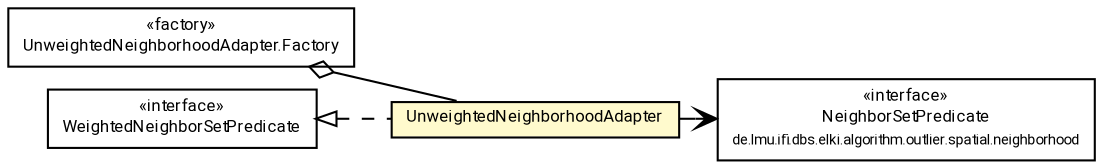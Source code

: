 #!/usr/local/bin/dot
#
# Class diagram 
# Generated by UMLGraph version R5_7_2-60-g0e99a6 (http://www.spinellis.gr/umlgraph/)
#

digraph G {
	graph [fontnames="svg"]
	edge [fontname="Roboto",fontsize=7,labelfontname="Roboto",labelfontsize=7,color="black"];
	node [fontname="Roboto",fontcolor="black",fontsize=8,shape=plaintext,margin=0,width=0,height=0];
	nodesep=0.15;
	ranksep=0.25;
	rankdir=LR;
	// de.lmu.ifi.dbs.elki.algorithm.outlier.spatial.neighborhood.NeighborSetPredicate
	c10588445 [label=<<table title="de.lmu.ifi.dbs.elki.algorithm.outlier.spatial.neighborhood.NeighborSetPredicate" border="0" cellborder="1" cellspacing="0" cellpadding="2" href="../NeighborSetPredicate.html" target="_parent">
		<tr><td><table border="0" cellspacing="0" cellpadding="1">
		<tr><td align="center" balign="center"> &#171;interface&#187; </td></tr>
		<tr><td align="center" balign="center"> <font face="Roboto">NeighborSetPredicate</font> </td></tr>
		<tr><td align="center" balign="center"> <font face="Roboto" point-size="7.0">de.lmu.ifi.dbs.elki.algorithm.outlier.spatial.neighborhood</font> </td></tr>
		</table></td></tr>
		</table>>, URL="../NeighborSetPredicate.html"];
	// de.lmu.ifi.dbs.elki.algorithm.outlier.spatial.neighborhood.weighted.UnweightedNeighborhoodAdapter
	c10588453 [label=<<table title="de.lmu.ifi.dbs.elki.algorithm.outlier.spatial.neighborhood.weighted.UnweightedNeighborhoodAdapter" border="0" cellborder="1" cellspacing="0" cellpadding="2" bgcolor="lemonChiffon" href="UnweightedNeighborhoodAdapter.html" target="_parent">
		<tr><td><table border="0" cellspacing="0" cellpadding="1">
		<tr><td align="center" balign="center"> <font face="Roboto">UnweightedNeighborhoodAdapter</font> </td></tr>
		</table></td></tr>
		</table>>, URL="UnweightedNeighborhoodAdapter.html"];
	// de.lmu.ifi.dbs.elki.algorithm.outlier.spatial.neighborhood.weighted.UnweightedNeighborhoodAdapter.Factory<O>
	c10588454 [label=<<table title="de.lmu.ifi.dbs.elki.algorithm.outlier.spatial.neighborhood.weighted.UnweightedNeighborhoodAdapter.Factory" border="0" cellborder="1" cellspacing="0" cellpadding="2" href="UnweightedNeighborhoodAdapter.Factory.html" target="_parent">
		<tr><td><table border="0" cellspacing="0" cellpadding="1">
		<tr><td align="center" balign="center"> &#171;factory&#187; </td></tr>
		<tr><td align="center" balign="center"> <font face="Roboto">UnweightedNeighborhoodAdapter.Factory</font> </td></tr>
		</table></td></tr>
		</table>>, URL="UnweightedNeighborhoodAdapter.Factory.html"];
	// de.lmu.ifi.dbs.elki.algorithm.outlier.spatial.neighborhood.weighted.WeightedNeighborSetPredicate
	c10588456 [label=<<table title="de.lmu.ifi.dbs.elki.algorithm.outlier.spatial.neighborhood.weighted.WeightedNeighborSetPredicate" border="0" cellborder="1" cellspacing="0" cellpadding="2" href="WeightedNeighborSetPredicate.html" target="_parent">
		<tr><td><table border="0" cellspacing="0" cellpadding="1">
		<tr><td align="center" balign="center"> &#171;interface&#187; </td></tr>
		<tr><td align="center" balign="center"> <font face="Roboto">WeightedNeighborSetPredicate</font> </td></tr>
		</table></td></tr>
		</table>>, URL="WeightedNeighborSetPredicate.html"];
	// de.lmu.ifi.dbs.elki.algorithm.outlier.spatial.neighborhood.weighted.UnweightedNeighborhoodAdapter implements de.lmu.ifi.dbs.elki.algorithm.outlier.spatial.neighborhood.weighted.WeightedNeighborSetPredicate
	c10588456 -> c10588453 [arrowtail=empty,style=dashed,dir=back,weight=9];
	// de.lmu.ifi.dbs.elki.algorithm.outlier.spatial.neighborhood.weighted.UnweightedNeighborhoodAdapter.Factory<O> has de.lmu.ifi.dbs.elki.algorithm.outlier.spatial.neighborhood.weighted.UnweightedNeighborhoodAdapter
	c10588454 -> c10588453 [arrowhead=none,arrowtail=ediamond,dir=back,weight=4];
	// de.lmu.ifi.dbs.elki.algorithm.outlier.spatial.neighborhood.weighted.UnweightedNeighborhoodAdapter navassoc de.lmu.ifi.dbs.elki.algorithm.outlier.spatial.neighborhood.NeighborSetPredicate
	c10588453 -> c10588445 [arrowhead=open,weight=1];
}

